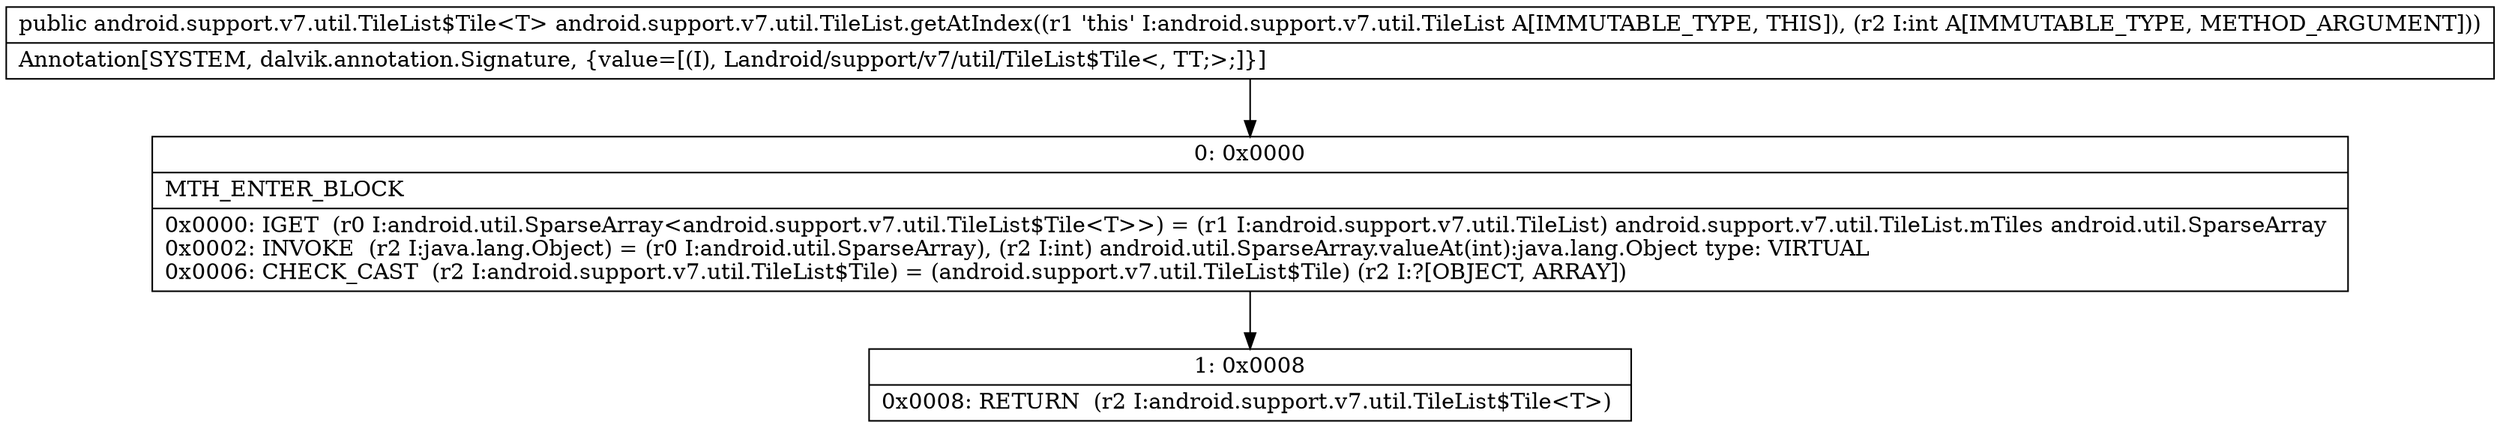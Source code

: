 digraph "CFG forandroid.support.v7.util.TileList.getAtIndex(I)Landroid\/support\/v7\/util\/TileList$Tile;" {
Node_0 [shape=record,label="{0\:\ 0x0000|MTH_ENTER_BLOCK\l|0x0000: IGET  (r0 I:android.util.SparseArray\<android.support.v7.util.TileList$Tile\<T\>\>) = (r1 I:android.support.v7.util.TileList) android.support.v7.util.TileList.mTiles android.util.SparseArray \l0x0002: INVOKE  (r2 I:java.lang.Object) = (r0 I:android.util.SparseArray), (r2 I:int) android.util.SparseArray.valueAt(int):java.lang.Object type: VIRTUAL \l0x0006: CHECK_CAST  (r2 I:android.support.v7.util.TileList$Tile) = (android.support.v7.util.TileList$Tile) (r2 I:?[OBJECT, ARRAY]) \l}"];
Node_1 [shape=record,label="{1\:\ 0x0008|0x0008: RETURN  (r2 I:android.support.v7.util.TileList$Tile\<T\>) \l}"];
MethodNode[shape=record,label="{public android.support.v7.util.TileList$Tile\<T\> android.support.v7.util.TileList.getAtIndex((r1 'this' I:android.support.v7.util.TileList A[IMMUTABLE_TYPE, THIS]), (r2 I:int A[IMMUTABLE_TYPE, METHOD_ARGUMENT]))  | Annotation[SYSTEM, dalvik.annotation.Signature, \{value=[(I), Landroid\/support\/v7\/util\/TileList$Tile\<, TT;\>;]\}]\l}"];
MethodNode -> Node_0;
Node_0 -> Node_1;
}

